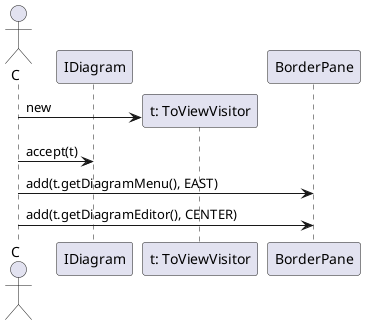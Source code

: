 @startuml

actor C
participant IDiagram

create "t: ToViewVisitor"
C -> "t: ToViewVisitor": new

C -> IDiagram: accept(t)

C -> BorderPane: add(t.getDiagramMenu(), EAST)

C -> BorderPane: add(t.getDiagramEditor(), CENTER)

@enduml
